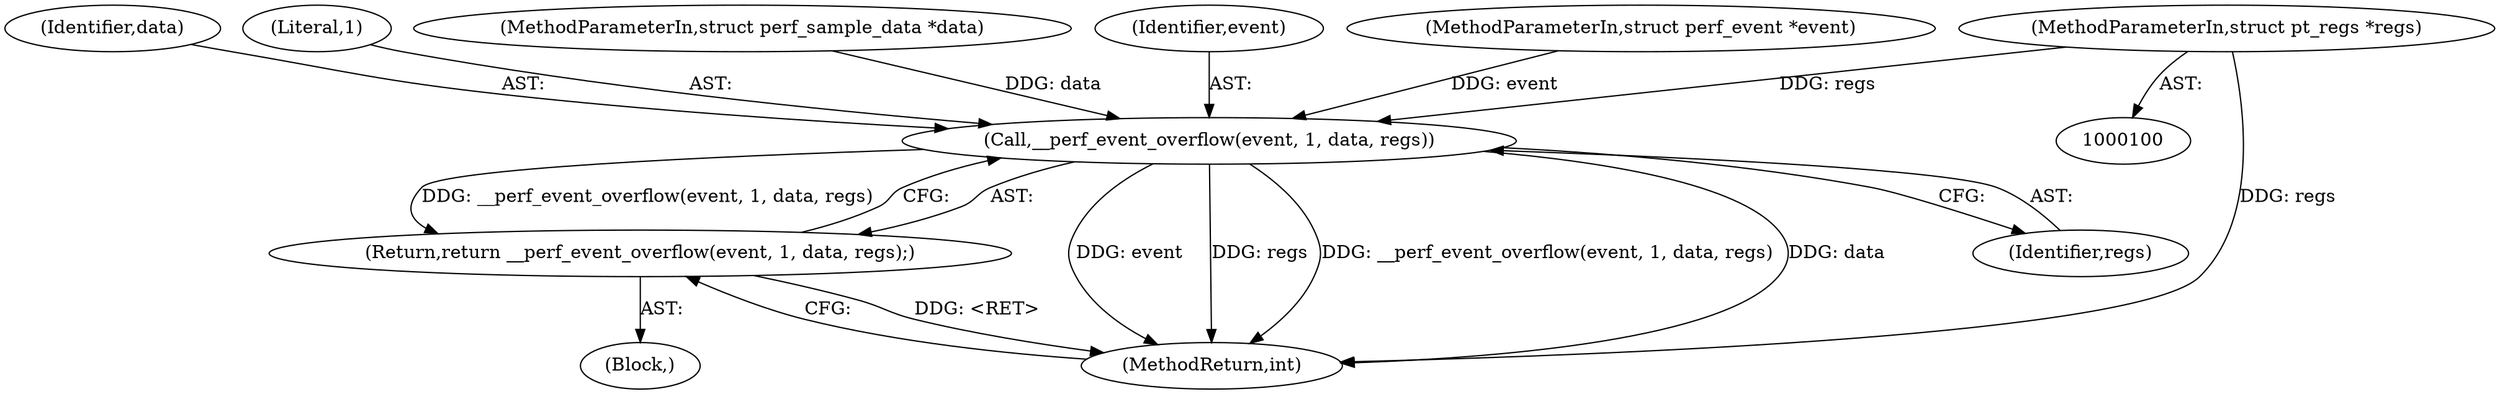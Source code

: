 digraph "0_linux_a8b0ca17b80e92faab46ee7179ba9e99ccb61233_60@pointer" {
"1000103" [label="(MethodParameterIn,struct pt_regs *regs)"];
"1000106" [label="(Call,__perf_event_overflow(event, 1, data, regs))"];
"1000105" [label="(Return,return __perf_event_overflow(event, 1, data, regs);)"];
"1000109" [label="(Identifier,data)"];
"1000108" [label="(Literal,1)"];
"1000111" [label="(MethodReturn,int)"];
"1000104" [label="(Block,)"];
"1000106" [label="(Call,__perf_event_overflow(event, 1, data, regs))"];
"1000110" [label="(Identifier,regs)"];
"1000103" [label="(MethodParameterIn,struct pt_regs *regs)"];
"1000105" [label="(Return,return __perf_event_overflow(event, 1, data, regs);)"];
"1000102" [label="(MethodParameterIn,struct perf_sample_data *data)"];
"1000107" [label="(Identifier,event)"];
"1000101" [label="(MethodParameterIn,struct perf_event *event)"];
"1000103" -> "1000100"  [label="AST: "];
"1000103" -> "1000111"  [label="DDG: regs"];
"1000103" -> "1000106"  [label="DDG: regs"];
"1000106" -> "1000105"  [label="AST: "];
"1000106" -> "1000110"  [label="CFG: "];
"1000107" -> "1000106"  [label="AST: "];
"1000108" -> "1000106"  [label="AST: "];
"1000109" -> "1000106"  [label="AST: "];
"1000110" -> "1000106"  [label="AST: "];
"1000105" -> "1000106"  [label="CFG: "];
"1000106" -> "1000111"  [label="DDG: event"];
"1000106" -> "1000111"  [label="DDG: regs"];
"1000106" -> "1000111"  [label="DDG: __perf_event_overflow(event, 1, data, regs)"];
"1000106" -> "1000111"  [label="DDG: data"];
"1000106" -> "1000105"  [label="DDG: __perf_event_overflow(event, 1, data, regs)"];
"1000101" -> "1000106"  [label="DDG: event"];
"1000102" -> "1000106"  [label="DDG: data"];
"1000105" -> "1000104"  [label="AST: "];
"1000111" -> "1000105"  [label="CFG: "];
"1000105" -> "1000111"  [label="DDG: <RET>"];
}
